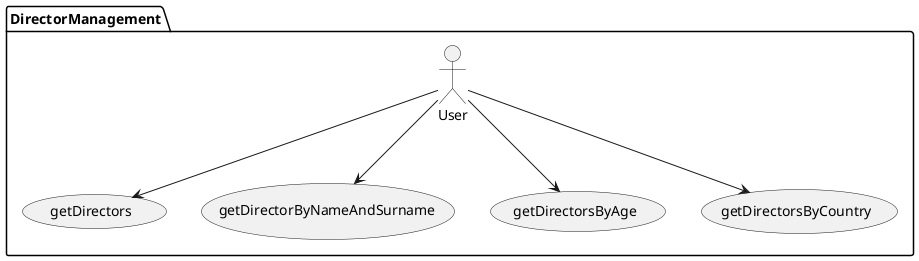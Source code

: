 @startuml
    package DirectorManagement {
        User --> (getDirectors)
        User --> (getDirectorByNameAndSurname)
        User --> (getDirectorsByAge)
        User --> (getDirectorsByCountry)
    }
@enduml